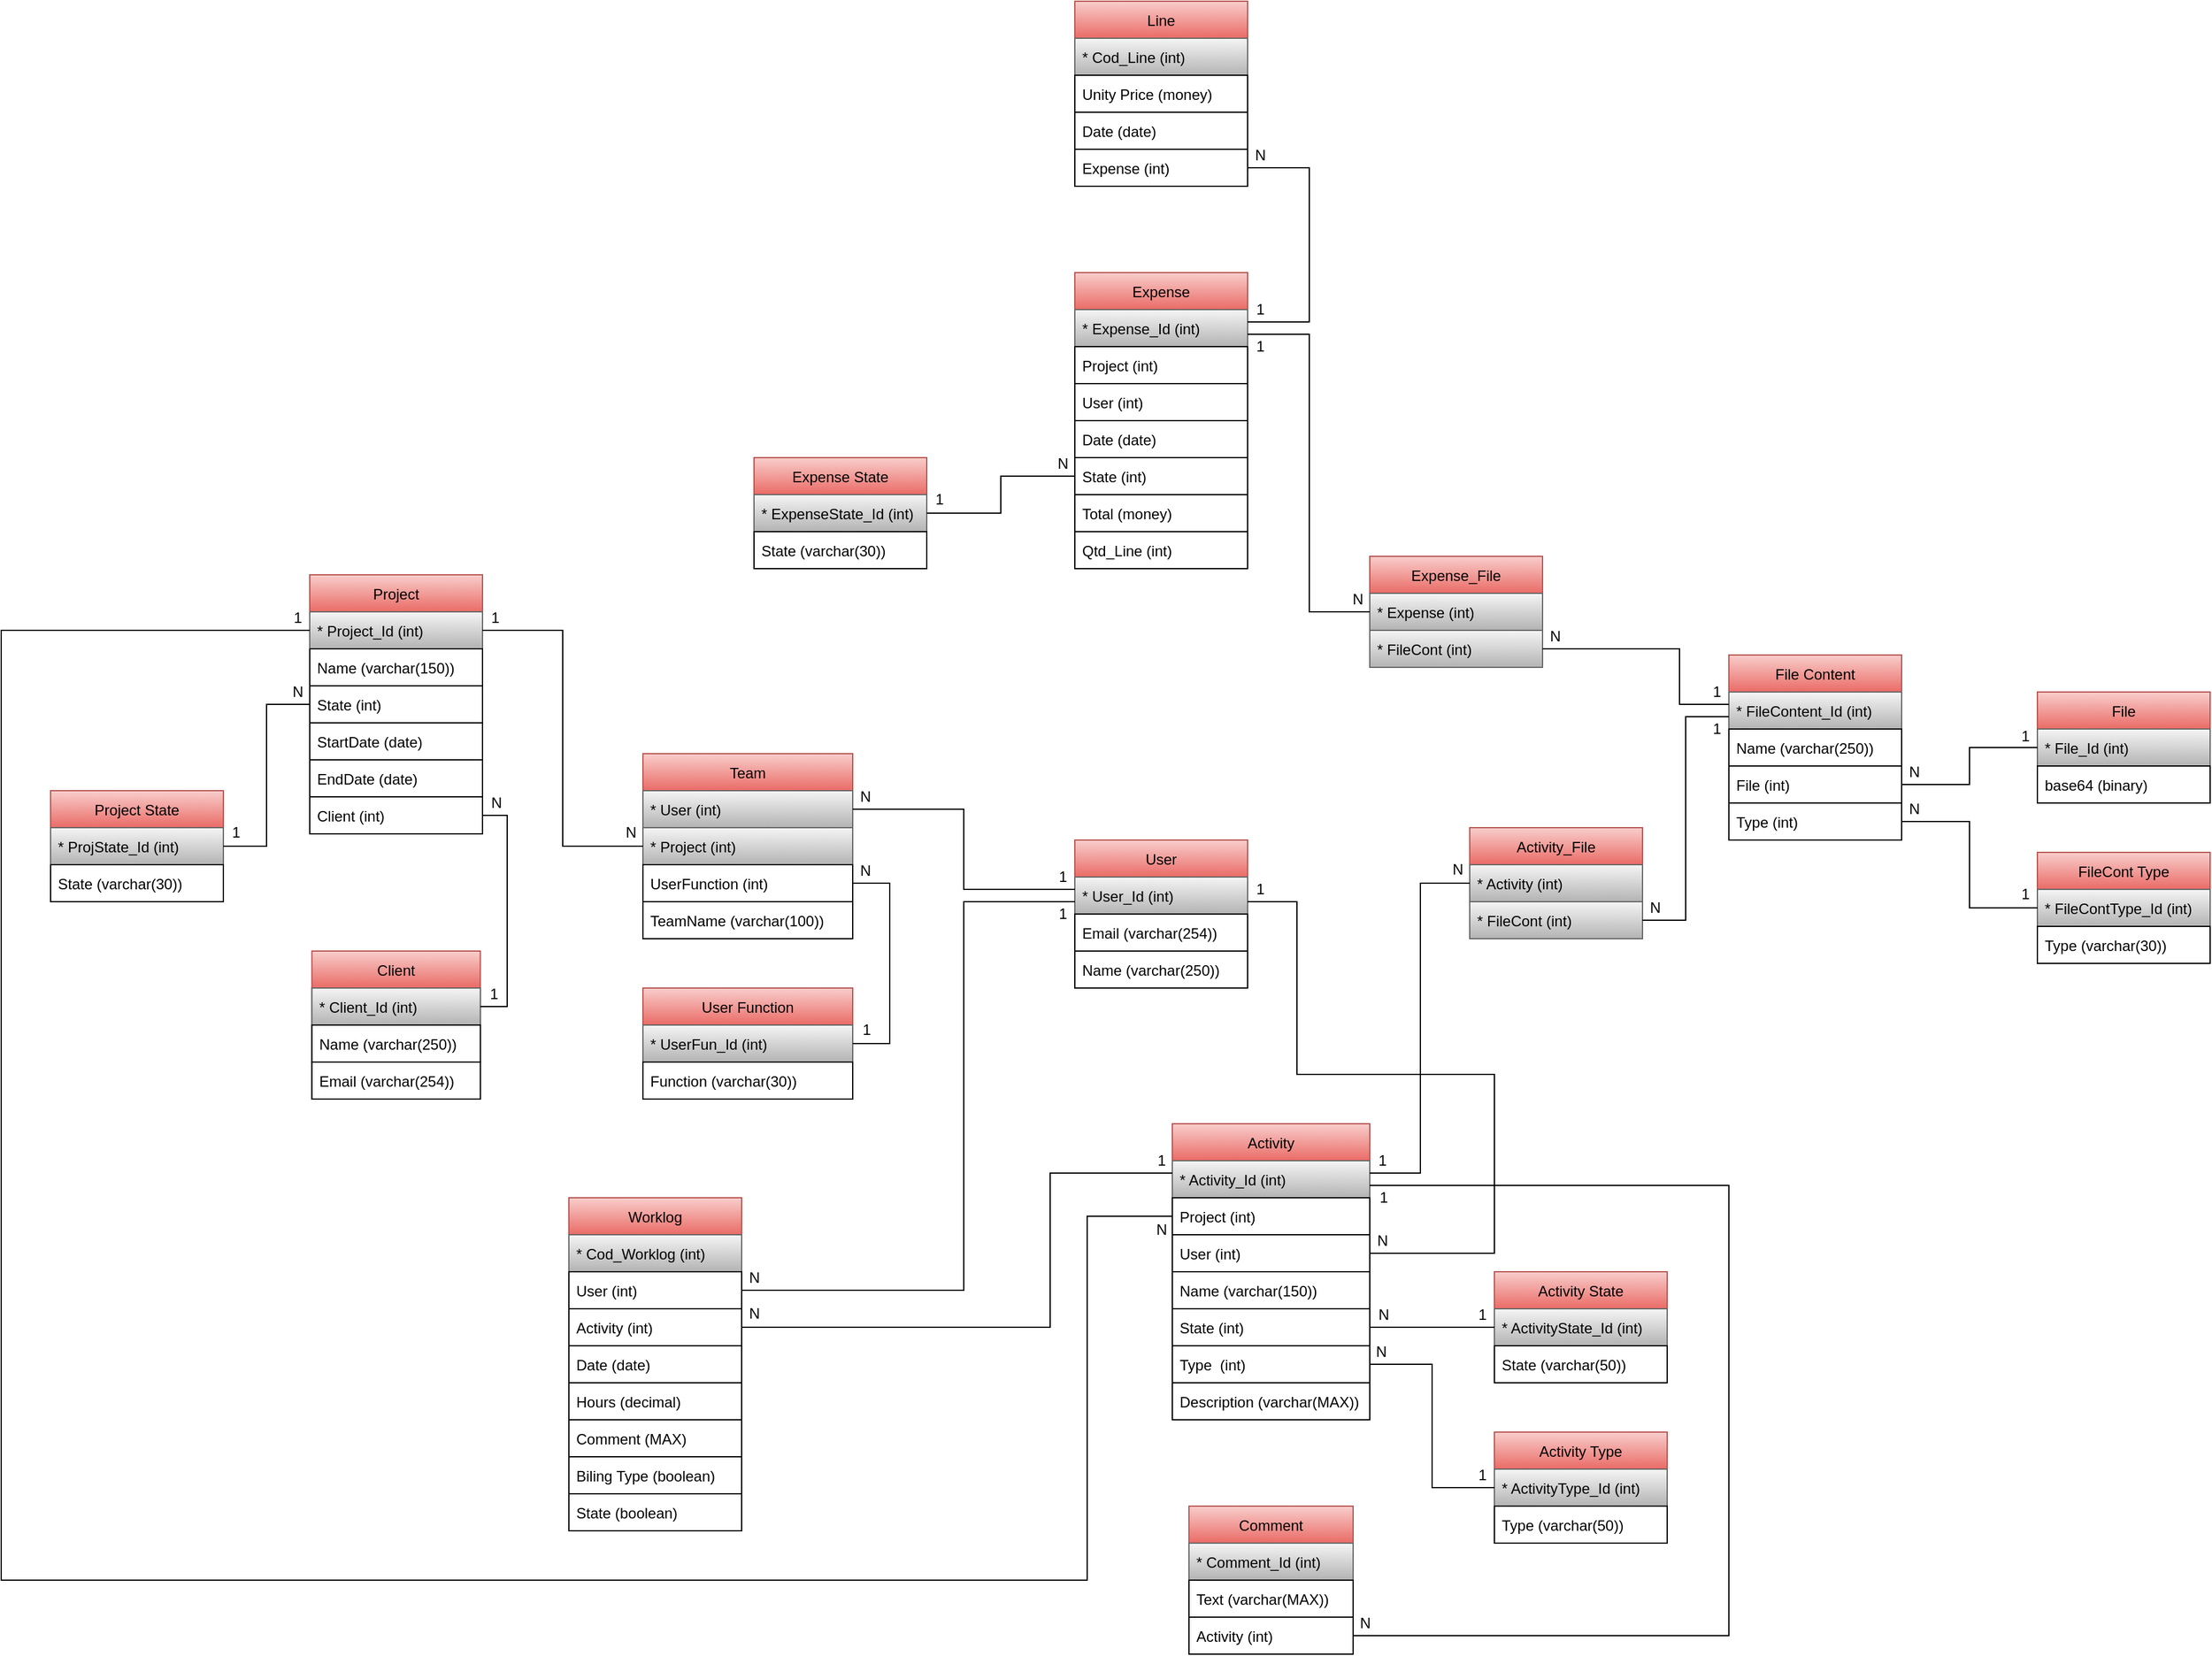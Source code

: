<mxfile version="18.0.2" type="device"><diagram id="UZcqP46rf7-fZykjMy4E" name="Page-1"><mxGraphModel dx="2595" dy="4748" grid="1" gridSize="10" guides="1" tooltips="1" connect="1" arrows="1" fold="1" page="1" pageScale="1" pageWidth="2339" pageHeight="3300" math="0" shadow="0"><root><mxCell id="0"/><mxCell id="1" parent="0"/><mxCell id="N6C_OLNjKereVCRE5H2L-1" value="User" style="swimlane;fontStyle=0;childLayout=stackLayout;horizontal=1;startSize=30;horizontalStack=0;resizeParent=1;resizeParentMax=0;resizeLast=0;collapsible=1;marginBottom=0;fillColor=#f8cecc;strokeColor=#b85450;gradientColor=#ea6b66;" parent="1" vertex="1"><mxGeometry x="1010" y="-1820" width="140" height="120" as="geometry"/></mxCell><mxCell id="gzLGlkf0BGgcNgc3cstg-3" value="* User_Id (int)" style="text;strokeColor=#666666;fillColor=#f5f5f5;align=left;verticalAlign=middle;spacingLeft=4;spacingRight=4;overflow=hidden;points=[[0,0.5],[1,0.5]];portConstraint=eastwest;rotatable=0;gradientColor=#b3b3b3;" parent="N6C_OLNjKereVCRE5H2L-1" vertex="1"><mxGeometry y="30" width="140" height="30" as="geometry"/></mxCell><mxCell id="N6C_OLNjKereVCRE5H2L-2" value="Email (varchar(254))" style="text;align=left;verticalAlign=middle;spacingLeft=4;spacingRight=4;overflow=hidden;points=[[0,0.5],[1,0.5]];portConstraint=eastwest;rotatable=0;fillColor=default;gradientColor=none;strokeColor=default;" parent="N6C_OLNjKereVCRE5H2L-1" vertex="1"><mxGeometry y="60" width="140" height="30" as="geometry"/></mxCell><mxCell id="N6C_OLNjKereVCRE5H2L-3" value="Name (varchar(250))" style="text;strokeColor=default;fillColor=default;align=left;verticalAlign=middle;spacingLeft=4;spacingRight=4;overflow=hidden;points=[[0,0.5],[1,0.5]];portConstraint=eastwest;rotatable=0;" parent="N6C_OLNjKereVCRE5H2L-1" vertex="1"><mxGeometry y="90" width="140" height="30" as="geometry"/></mxCell><mxCell id="N6C_OLNjKereVCRE5H2L-5" value="Team" style="swimlane;fontStyle=0;childLayout=stackLayout;horizontal=1;startSize=30;horizontalStack=0;resizeParent=1;resizeParentMax=0;resizeLast=0;collapsible=1;marginBottom=0;fillColor=#f8cecc;strokeColor=#b85450;gradientColor=#ea6b66;" parent="1" vertex="1"><mxGeometry x="660" y="-1890" width="170" height="150" as="geometry"><mxRectangle x="260" y="20" width="60" height="30" as="alternateBounds"/></mxGeometry></mxCell><mxCell id="N6C_OLNjKereVCRE5H2L-6" value="* User (int)" style="text;strokeColor=#666666;fillColor=#f5f5f5;align=left;verticalAlign=middle;spacingLeft=4;spacingRight=4;overflow=hidden;points=[[0,0.5],[1,0.5]];portConstraint=eastwest;rotatable=0;gradientColor=#b3b3b3;" parent="N6C_OLNjKereVCRE5H2L-5" vertex="1"><mxGeometry y="30" width="170" height="30" as="geometry"/></mxCell><mxCell id="N6C_OLNjKereVCRE5H2L-7" value="* Project (int)" style="text;strokeColor=#666666;fillColor=#f5f5f5;align=left;verticalAlign=middle;spacingLeft=4;spacingRight=4;overflow=hidden;points=[[0,0.5],[1,0.5]];portConstraint=eastwest;rotatable=0;gradientColor=#b3b3b3;" parent="N6C_OLNjKereVCRE5H2L-5" vertex="1"><mxGeometry y="60" width="170" height="30" as="geometry"/></mxCell><mxCell id="N6C_OLNjKereVCRE5H2L-8" value="UserFunction (int)" style="text;strokeColor=default;fillColor=default;align=left;verticalAlign=middle;spacingLeft=4;spacingRight=4;overflow=hidden;points=[[0,0.5],[1,0.5]];portConstraint=eastwest;rotatable=0;" parent="N6C_OLNjKereVCRE5H2L-5" vertex="1"><mxGeometry y="90" width="170" height="30" as="geometry"/></mxCell><mxCell id="N6C_OLNjKereVCRE5H2L-9" value="TeamName (varchar(100))" style="text;strokeColor=default;fillColor=default;align=left;verticalAlign=middle;spacingLeft=4;spacingRight=4;overflow=hidden;points=[[0,0.5],[1,0.5]];portConstraint=eastwest;rotatable=0;" parent="N6C_OLNjKereVCRE5H2L-5" vertex="1"><mxGeometry y="120" width="170" height="30" as="geometry"/></mxCell><mxCell id="N6C_OLNjKereVCRE5H2L-10" value="Project" style="swimlane;fontStyle=0;childLayout=stackLayout;horizontal=1;startSize=30;horizontalStack=0;resizeParent=1;resizeParentMax=0;resizeLast=0;collapsible=1;marginBottom=0;fillColor=#f8cecc;strokeColor=#b85450;gradientColor=#ea6b66;" parent="1" vertex="1"><mxGeometry x="390" y="-2035" width="140" height="210" as="geometry"/></mxCell><mxCell id="gzLGlkf0BGgcNgc3cstg-2" value="* Project_Id (int)" style="text;strokeColor=#666666;fillColor=#f5f5f5;align=left;verticalAlign=middle;spacingLeft=4;spacingRight=4;overflow=hidden;points=[[0,0.5],[1,0.5]];portConstraint=eastwest;rotatable=0;gradientColor=#b3b3b3;" parent="N6C_OLNjKereVCRE5H2L-10" vertex="1"><mxGeometry y="30" width="140" height="30" as="geometry"/></mxCell><mxCell id="N6C_OLNjKereVCRE5H2L-11" value="Name (varchar(150))" style="text;align=left;verticalAlign=middle;spacingLeft=4;spacingRight=4;overflow=hidden;points=[[0,0.5],[1,0.5]];portConstraint=eastwest;rotatable=0;fillColor=default;strokeColor=default;" parent="N6C_OLNjKereVCRE5H2L-10" vertex="1"><mxGeometry y="60" width="140" height="30" as="geometry"/></mxCell><mxCell id="N6C_OLNjKereVCRE5H2L-12" value="State (int)" style="text;strokeColor=default;fillColor=default;align=left;verticalAlign=middle;spacingLeft=4;spacingRight=4;overflow=hidden;points=[[0,0.5],[1,0.5]];portConstraint=eastwest;rotatable=0;" parent="N6C_OLNjKereVCRE5H2L-10" vertex="1"><mxGeometry y="90" width="140" height="30" as="geometry"/></mxCell><mxCell id="N6C_OLNjKereVCRE5H2L-13" value="StartDate (date)" style="text;strokeColor=default;fillColor=default;align=left;verticalAlign=middle;spacingLeft=4;spacingRight=4;overflow=hidden;points=[[0,0.5],[1,0.5]];portConstraint=eastwest;rotatable=0;" parent="N6C_OLNjKereVCRE5H2L-10" vertex="1"><mxGeometry y="120" width="140" height="30" as="geometry"/></mxCell><mxCell id="N6C_OLNjKereVCRE5H2L-14" value="EndDate (date)" style="text;strokeColor=default;fillColor=default;align=left;verticalAlign=middle;spacingLeft=4;spacingRight=4;overflow=hidden;points=[[0,0.5],[1,0.5]];portConstraint=eastwest;rotatable=0;" parent="N6C_OLNjKereVCRE5H2L-10" vertex="1"><mxGeometry y="150" width="140" height="30" as="geometry"/></mxCell><mxCell id="gzLGlkf0BGgcNgc3cstg-12" value="Client (int)" style="text;strokeColor=default;fillColor=default;align=left;verticalAlign=middle;spacingLeft=4;spacingRight=4;overflow=hidden;points=[[0,0.5],[1,0.5]];portConstraint=eastwest;rotatable=0;" parent="N6C_OLNjKereVCRE5H2L-10" vertex="1"><mxGeometry y="180" width="140" height="30" as="geometry"/></mxCell><mxCell id="gzLGlkf0BGgcNgc3cstg-8" value="Client" style="swimlane;fontStyle=0;childLayout=stackLayout;horizontal=1;startSize=30;horizontalStack=0;resizeParent=1;resizeParentMax=0;resizeLast=0;collapsible=1;marginBottom=0;strokeColor=#b85450;fillColor=#f8cecc;gradientColor=#ea6b66;" parent="1" vertex="1"><mxGeometry x="391.75" y="-1730" width="136.5" height="120" as="geometry"/></mxCell><mxCell id="gzLGlkf0BGgcNgc3cstg-9" value="* Client_Id (int)" style="text;strokeColor=#666666;fillColor=#f5f5f5;align=left;verticalAlign=middle;spacingLeft=4;spacingRight=4;overflow=hidden;points=[[0,0.5],[1,0.5]];portConstraint=eastwest;rotatable=0;gradientColor=#b3b3b3;" parent="gzLGlkf0BGgcNgc3cstg-8" vertex="1"><mxGeometry y="30" width="136.5" height="30" as="geometry"/></mxCell><mxCell id="gzLGlkf0BGgcNgc3cstg-10" value="Name (varchar(250))" style="text;strokeColor=default;fillColor=default;align=left;verticalAlign=middle;spacingLeft=4;spacingRight=4;overflow=hidden;points=[[0,0.5],[1,0.5]];portConstraint=eastwest;rotatable=0;gradientColor=none;" parent="gzLGlkf0BGgcNgc3cstg-8" vertex="1"><mxGeometry y="60" width="136.5" height="30" as="geometry"/></mxCell><mxCell id="gzLGlkf0BGgcNgc3cstg-11" value="Email (varchar(254))" style="text;strokeColor=default;fillColor=default;align=left;verticalAlign=middle;spacingLeft=4;spacingRight=4;overflow=hidden;points=[[0,0.5],[1,0.5]];portConstraint=eastwest;rotatable=0;gradientColor=none;" parent="gzLGlkf0BGgcNgc3cstg-8" vertex="1"><mxGeometry y="90" width="136.5" height="30" as="geometry"/></mxCell><mxCell id="gzLGlkf0BGgcNgc3cstg-13" value="User Function" style="swimlane;fontStyle=0;childLayout=stackLayout;horizontal=1;startSize=30;horizontalStack=0;resizeParent=1;resizeParentMax=0;resizeLast=0;collapsible=1;marginBottom=0;strokeColor=#b85450;fillColor=#f8cecc;gradientColor=#ea6b66;" parent="1" vertex="1"><mxGeometry x="660" y="-1700" width="170" height="90" as="geometry"/></mxCell><mxCell id="gzLGlkf0BGgcNgc3cstg-14" value="* UserFun_Id (int)" style="text;strokeColor=#666666;fillColor=#f5f5f5;align=left;verticalAlign=middle;spacingLeft=4;spacingRight=4;overflow=hidden;points=[[0,0.5],[1,0.5]];portConstraint=eastwest;rotatable=0;gradientColor=#b3b3b3;" parent="gzLGlkf0BGgcNgc3cstg-13" vertex="1"><mxGeometry y="30" width="170" height="30" as="geometry"/></mxCell><mxCell id="gzLGlkf0BGgcNgc3cstg-15" value="Function (varchar(30))" style="text;strokeColor=default;fillColor=default;align=left;verticalAlign=middle;spacingLeft=4;spacingRight=4;overflow=hidden;points=[[0,0.5],[1,0.5]];portConstraint=eastwest;rotatable=0;" parent="gzLGlkf0BGgcNgc3cstg-13" vertex="1"><mxGeometry y="60" width="170" height="30" as="geometry"/></mxCell><mxCell id="gzLGlkf0BGgcNgc3cstg-21" value="Project State" style="swimlane;fontStyle=0;childLayout=stackLayout;horizontal=1;startSize=30;horizontalStack=0;resizeParent=1;resizeParentMax=0;resizeLast=0;collapsible=1;marginBottom=0;strokeColor=#b85450;fillColor=#f8cecc;gradientColor=#ea6b66;" parent="1" vertex="1"><mxGeometry x="180" y="-1860" width="140" height="90" as="geometry"/></mxCell><mxCell id="gzLGlkf0BGgcNgc3cstg-22" value="* ProjState_Id (int)" style="text;strokeColor=#666666;fillColor=#f5f5f5;align=left;verticalAlign=middle;spacingLeft=4;spacingRight=4;overflow=hidden;points=[[0,0.5],[1,0.5]];portConstraint=eastwest;rotatable=0;gradientColor=#b3b3b3;" parent="gzLGlkf0BGgcNgc3cstg-21" vertex="1"><mxGeometry y="30" width="140" height="30" as="geometry"/></mxCell><mxCell id="gzLGlkf0BGgcNgc3cstg-23" value="State (varchar(30))" style="text;strokeColor=default;fillColor=default;align=left;verticalAlign=middle;spacingLeft=4;spacingRight=4;overflow=hidden;points=[[0,0.5],[1,0.5]];portConstraint=eastwest;rotatable=0;" parent="gzLGlkf0BGgcNgc3cstg-21" vertex="1"><mxGeometry y="60" width="140" height="30" as="geometry"/></mxCell><mxCell id="gzLGlkf0BGgcNgc3cstg-46" value="Activity_File" style="swimlane;fontStyle=0;childLayout=stackLayout;horizontal=1;startSize=30;horizontalStack=0;resizeParent=1;resizeParentMax=0;resizeLast=0;collapsible=1;marginBottom=0;strokeColor=#b85450;fillColor=#f8cecc;gradientColor=#ea6b66;" parent="1" vertex="1"><mxGeometry x="1330" y="-1830" width="140" height="90" as="geometry"/></mxCell><mxCell id="gzLGlkf0BGgcNgc3cstg-47" value="* Activity (int)" style="text;strokeColor=#666666;fillColor=#f5f5f5;align=left;verticalAlign=middle;spacingLeft=4;spacingRight=4;overflow=hidden;points=[[0,0.5],[1,0.5]];portConstraint=eastwest;rotatable=0;gradientColor=#b3b3b3;" parent="gzLGlkf0BGgcNgc3cstg-46" vertex="1"><mxGeometry y="30" width="140" height="30" as="geometry"/></mxCell><mxCell id="gzLGlkf0BGgcNgc3cstg-48" value="* FileCont (int)" style="text;strokeColor=#666666;fillColor=#f5f5f5;align=left;verticalAlign=middle;spacingLeft=4;spacingRight=4;overflow=hidden;points=[[0,0.5],[1,0.5]];portConstraint=eastwest;rotatable=0;gradientColor=#b3b3b3;" parent="gzLGlkf0BGgcNgc3cstg-46" vertex="1"><mxGeometry y="60" width="140" height="30" as="geometry"/></mxCell><mxCell id="gzLGlkf0BGgcNgc3cstg-50" value="File Content" style="swimlane;fontStyle=0;childLayout=stackLayout;horizontal=1;startSize=30;horizontalStack=0;resizeParent=1;resizeParentMax=0;resizeLast=0;collapsible=1;marginBottom=0;strokeColor=#b85450;fillColor=#f8cecc;gradientColor=#ea6b66;" parent="1" vertex="1"><mxGeometry x="1540" y="-1970" width="140" height="150" as="geometry"/></mxCell><mxCell id="gzLGlkf0BGgcNgc3cstg-54" value="* FileContent_Id (int)" style="text;strokeColor=#666666;fillColor=#f5f5f5;align=left;verticalAlign=middle;spacingLeft=4;spacingRight=4;overflow=hidden;points=[[0,0.5],[1,0.5]];portConstraint=eastwest;rotatable=0;gradientColor=#b3b3b3;" parent="gzLGlkf0BGgcNgc3cstg-50" vertex="1"><mxGeometry y="30" width="140" height="30" as="geometry"/></mxCell><mxCell id="gzLGlkf0BGgcNgc3cstg-51" value="Name (varchar(250))" style="text;strokeColor=default;fillColor=default;align=left;verticalAlign=middle;spacingLeft=4;spacingRight=4;overflow=hidden;points=[[0,0.5],[1,0.5]];portConstraint=eastwest;rotatable=0;" parent="gzLGlkf0BGgcNgc3cstg-50" vertex="1"><mxGeometry y="60" width="140" height="30" as="geometry"/></mxCell><mxCell id="gzLGlkf0BGgcNgc3cstg-59" value="File (int)" style="text;strokeColor=default;fillColor=default;align=left;verticalAlign=middle;spacingLeft=4;spacingRight=4;overflow=hidden;points=[[0,0.5],[1,0.5]];portConstraint=eastwest;rotatable=0;" parent="gzLGlkf0BGgcNgc3cstg-50" vertex="1"><mxGeometry y="90" width="140" height="30" as="geometry"/></mxCell><mxCell id="gzLGlkf0BGgcNgc3cstg-52" value="Type (int)" style="text;strokeColor=default;fillColor=default;align=left;verticalAlign=middle;spacingLeft=4;spacingRight=4;overflow=hidden;points=[[0,0.5],[1,0.5]];portConstraint=eastwest;rotatable=0;" parent="gzLGlkf0BGgcNgc3cstg-50" vertex="1"><mxGeometry y="120" width="140" height="30" as="geometry"/></mxCell><mxCell id="gzLGlkf0BGgcNgc3cstg-55" value="File" style="swimlane;fontStyle=0;childLayout=stackLayout;horizontal=1;startSize=30;horizontalStack=0;resizeParent=1;resizeParentMax=0;resizeLast=0;collapsible=1;marginBottom=0;strokeColor=#b85450;fillColor=#f8cecc;gradientColor=#ea6b66;" parent="1" vertex="1"><mxGeometry x="1790" y="-1940" width="140" height="90" as="geometry"/></mxCell><mxCell id="gzLGlkf0BGgcNgc3cstg-56" value="* File_Id (int)" style="text;strokeColor=#666666;fillColor=#f5f5f5;align=left;verticalAlign=middle;spacingLeft=4;spacingRight=4;overflow=hidden;points=[[0,0.5],[1,0.5]];portConstraint=eastwest;rotatable=0;gradientColor=#b3b3b3;" parent="gzLGlkf0BGgcNgc3cstg-55" vertex="1"><mxGeometry y="30" width="140" height="30" as="geometry"/></mxCell><mxCell id="gzLGlkf0BGgcNgc3cstg-57" value="base64 (binary)" style="text;strokeColor=default;fillColor=default;align=left;verticalAlign=middle;spacingLeft=4;spacingRight=4;overflow=hidden;points=[[0,0.5],[1,0.5]];portConstraint=eastwest;rotatable=0;" parent="gzLGlkf0BGgcNgc3cstg-55" vertex="1"><mxGeometry y="60" width="140" height="30" as="geometry"/></mxCell><mxCell id="gzLGlkf0BGgcNgc3cstg-63" value="Expense" style="swimlane;fontStyle=0;childLayout=stackLayout;horizontal=1;startSize=30;horizontalStack=0;resizeParent=1;resizeParentMax=0;resizeLast=0;collapsible=1;marginBottom=0;strokeColor=#b85450;fillColor=#f8cecc;gradientColor=#ea6b66;" parent="1" vertex="1"><mxGeometry x="1010" y="-2280" width="140" height="240" as="geometry"/></mxCell><mxCell id="gzLGlkf0BGgcNgc3cstg-64" value="* Expense_Id (int)" style="text;strokeColor=#666666;fillColor=#f5f5f5;align=left;verticalAlign=middle;spacingLeft=4;spacingRight=4;overflow=hidden;points=[[0,0.5],[1,0.5]];portConstraint=eastwest;rotatable=0;gradientColor=#b3b3b3;" parent="gzLGlkf0BGgcNgc3cstg-63" vertex="1"><mxGeometry y="30" width="140" height="30" as="geometry"/></mxCell><mxCell id="gzLGlkf0BGgcNgc3cstg-65" value="Project (int)" style="text;strokeColor=default;fillColor=default;align=left;verticalAlign=middle;spacingLeft=4;spacingRight=4;overflow=hidden;points=[[0,0.5],[1,0.5]];portConstraint=eastwest;rotatable=0;" parent="gzLGlkf0BGgcNgc3cstg-63" vertex="1"><mxGeometry y="60" width="140" height="30" as="geometry"/></mxCell><mxCell id="gzLGlkf0BGgcNgc3cstg-77" value="User (int)" style="text;strokeColor=default;fillColor=default;align=left;verticalAlign=middle;spacingLeft=4;spacingRight=4;overflow=hidden;points=[[0,0.5],[1,0.5]];portConstraint=eastwest;rotatable=0;" parent="gzLGlkf0BGgcNgc3cstg-63" vertex="1"><mxGeometry y="90" width="140" height="30" as="geometry"/></mxCell><mxCell id="gzLGlkf0BGgcNgc3cstg-66" value="Date (date)" style="text;strokeColor=default;fillColor=default;align=left;verticalAlign=middle;spacingLeft=4;spacingRight=4;overflow=hidden;points=[[0,0.5],[1,0.5]];portConstraint=eastwest;rotatable=0;" parent="gzLGlkf0BGgcNgc3cstg-63" vertex="1"><mxGeometry y="120" width="140" height="30" as="geometry"/></mxCell><mxCell id="gzLGlkf0BGgcNgc3cstg-78" value="State (int)" style="text;strokeColor=default;fillColor=default;align=left;verticalAlign=middle;spacingLeft=4;spacingRight=4;overflow=hidden;points=[[0,0.5],[1,0.5]];portConstraint=eastwest;rotatable=0;" parent="gzLGlkf0BGgcNgc3cstg-63" vertex="1"><mxGeometry y="150" width="140" height="30" as="geometry"/></mxCell><mxCell id="gzLGlkf0BGgcNgc3cstg-92" value="Total (money)" style="text;strokeColor=default;fillColor=default;align=left;verticalAlign=middle;spacingLeft=4;spacingRight=4;overflow=hidden;points=[[0,0.5],[1,0.5]];portConstraint=eastwest;rotatable=0;" parent="gzLGlkf0BGgcNgc3cstg-63" vertex="1"><mxGeometry y="180" width="140" height="30" as="geometry"/></mxCell><mxCell id="gzLGlkf0BGgcNgc3cstg-94" value="Qtd_Line (int)" style="text;strokeColor=default;fillColor=default;align=left;verticalAlign=middle;spacingLeft=4;spacingRight=4;overflow=hidden;points=[[0,0.5],[1,0.5]];portConstraint=eastwest;rotatable=0;" parent="gzLGlkf0BGgcNgc3cstg-63" vertex="1"><mxGeometry y="210" width="140" height="30" as="geometry"/></mxCell><mxCell id="gzLGlkf0BGgcNgc3cstg-67" value="Expense_File" style="swimlane;fontStyle=0;childLayout=stackLayout;horizontal=1;startSize=30;horizontalStack=0;resizeParent=1;resizeParentMax=0;resizeLast=0;collapsible=1;marginBottom=0;strokeColor=#b85450;fillColor=#f8cecc;gradientColor=#ea6b66;" parent="1" vertex="1"><mxGeometry x="1249" y="-2050" width="140" height="90" as="geometry"/></mxCell><mxCell id="gzLGlkf0BGgcNgc3cstg-68" value="* Expense (int)" style="text;strokeColor=#666666;fillColor=#f5f5f5;align=left;verticalAlign=middle;spacingLeft=4;spacingRight=4;overflow=hidden;points=[[0,0.5],[1,0.5]];portConstraint=eastwest;rotatable=0;gradientColor=#b3b3b3;" parent="gzLGlkf0BGgcNgc3cstg-67" vertex="1"><mxGeometry y="30" width="140" height="30" as="geometry"/></mxCell><mxCell id="gzLGlkf0BGgcNgc3cstg-69" value="* FileCont (int)" style="text;strokeColor=#666666;fillColor=#f5f5f5;align=left;verticalAlign=middle;spacingLeft=4;spacingRight=4;overflow=hidden;points=[[0,0.5],[1,0.5]];portConstraint=eastwest;rotatable=0;gradientColor=#b3b3b3;" parent="gzLGlkf0BGgcNgc3cstg-67" vertex="1"><mxGeometry y="60" width="140" height="30" as="geometry"/></mxCell><mxCell id="gzLGlkf0BGgcNgc3cstg-71" value="FileCont Type" style="swimlane;fontStyle=0;childLayout=stackLayout;horizontal=1;startSize=30;horizontalStack=0;resizeParent=1;resizeParentMax=0;resizeLast=0;collapsible=1;marginBottom=0;strokeColor=#b85450;fillColor=#f8cecc;gradientColor=#ea6b66;" parent="1" vertex="1"><mxGeometry x="1790" y="-1810" width="140" height="90" as="geometry"/></mxCell><mxCell id="gzLGlkf0BGgcNgc3cstg-72" value="* FileContType_Id (int)" style="text;strokeColor=#666666;fillColor=#f5f5f5;align=left;verticalAlign=middle;spacingLeft=4;spacingRight=4;overflow=hidden;points=[[0,0.5],[1,0.5]];portConstraint=eastwest;rotatable=0;gradientColor=#b3b3b3;" parent="gzLGlkf0BGgcNgc3cstg-71" vertex="1"><mxGeometry y="30" width="140" height="30" as="geometry"/></mxCell><mxCell id="gzLGlkf0BGgcNgc3cstg-73" value="Type (varchar(30))" style="text;strokeColor=default;fillColor=default;align=left;verticalAlign=middle;spacingLeft=4;spacingRight=4;overflow=hidden;points=[[0,0.5],[1,0.5]];portConstraint=eastwest;rotatable=0;" parent="gzLGlkf0BGgcNgc3cstg-71" vertex="1"><mxGeometry y="60" width="140" height="30" as="geometry"/></mxCell><mxCell id="gzLGlkf0BGgcNgc3cstg-79" value="Expense State" style="swimlane;fontStyle=0;childLayout=stackLayout;horizontal=1;startSize=30;horizontalStack=0;resizeParent=1;resizeParentMax=0;resizeLast=0;collapsible=1;marginBottom=0;strokeColor=#b85450;fillColor=#f8cecc;gradientColor=#ea6b66;" parent="1" vertex="1"><mxGeometry x="750" y="-2130" width="140" height="90" as="geometry"/></mxCell><mxCell id="gzLGlkf0BGgcNgc3cstg-80" value="* ExpenseState_Id (int)" style="text;strokeColor=#666666;fillColor=#f5f5f5;align=left;verticalAlign=middle;spacingLeft=4;spacingRight=4;overflow=hidden;points=[[0,0.5],[1,0.5]];portConstraint=eastwest;rotatable=0;gradientColor=#b3b3b3;" parent="gzLGlkf0BGgcNgc3cstg-79" vertex="1"><mxGeometry y="30" width="140" height="30" as="geometry"/></mxCell><mxCell id="gzLGlkf0BGgcNgc3cstg-81" value="State (varchar(30))" style="text;strokeColor=default;fillColor=default;align=left;verticalAlign=middle;spacingLeft=4;spacingRight=4;overflow=hidden;points=[[0,0.5],[1,0.5]];portConstraint=eastwest;rotatable=0;" parent="gzLGlkf0BGgcNgc3cstg-79" vertex="1"><mxGeometry y="60" width="140" height="30" as="geometry"/></mxCell><mxCell id="gzLGlkf0BGgcNgc3cstg-85" value="Line" style="swimlane;fontStyle=0;childLayout=stackLayout;horizontal=1;startSize=30;horizontalStack=0;resizeParent=1;resizeParentMax=0;resizeLast=0;collapsible=1;marginBottom=0;strokeColor=#b85450;fillColor=#f8cecc;gradientColor=#ea6b66;" parent="1" vertex="1"><mxGeometry x="1010" y="-2500" width="140" height="150" as="geometry"/></mxCell><mxCell id="gzLGlkf0BGgcNgc3cstg-86" value="* Cod_Line (int)" style="text;strokeColor=#666666;fillColor=#f5f5f5;align=left;verticalAlign=middle;spacingLeft=4;spacingRight=4;overflow=hidden;points=[[0,0.5],[1,0.5]];portConstraint=eastwest;rotatable=0;gradientColor=#b3b3b3;" parent="gzLGlkf0BGgcNgc3cstg-85" vertex="1"><mxGeometry y="30" width="140" height="30" as="geometry"/></mxCell><mxCell id="gzLGlkf0BGgcNgc3cstg-87" value="Unity Price (money)" style="text;align=left;verticalAlign=middle;spacingLeft=4;spacingRight=4;overflow=hidden;points=[[0,0.5],[1,0.5]];portConstraint=eastwest;rotatable=0;strokeColor=default;fillColor=default;" parent="gzLGlkf0BGgcNgc3cstg-85" vertex="1"><mxGeometry y="60" width="140" height="30" as="geometry"/></mxCell><mxCell id="gzLGlkf0BGgcNgc3cstg-88" value="Date (date)" style="text;align=left;verticalAlign=middle;spacingLeft=4;spacingRight=4;overflow=hidden;points=[[0,0.5],[1,0.5]];portConstraint=eastwest;rotatable=0;strokeColor=default;fillColor=default;" parent="gzLGlkf0BGgcNgc3cstg-85" vertex="1"><mxGeometry y="90" width="140" height="30" as="geometry"/></mxCell><mxCell id="gzLGlkf0BGgcNgc3cstg-96" value="Expense (int)" style="text;align=left;verticalAlign=middle;spacingLeft=4;spacingRight=4;overflow=hidden;points=[[0,0.5],[1,0.5]];portConstraint=eastwest;rotatable=0;strokeColor=default;fillColor=default;" parent="gzLGlkf0BGgcNgc3cstg-85" vertex="1"><mxGeometry y="120" width="140" height="30" as="geometry"/></mxCell><mxCell id="U_31m7MZZK4aM4QeYQs5-18" value="Activity" style="swimlane;fontStyle=0;childLayout=stackLayout;horizontal=1;startSize=30;horizontalStack=0;resizeParent=1;resizeParentMax=0;resizeLast=0;collapsible=1;marginBottom=0;fillColor=#f8cecc;strokeColor=#b85450;gradientColor=#ea6b66;" parent="1" vertex="1"><mxGeometry x="1089" y="-1590" width="160" height="240" as="geometry"/></mxCell><mxCell id="U_31m7MZZK4aM4QeYQs5-19" value="* Activity_Id (int)" style="text;align=left;verticalAlign=middle;spacingLeft=4;spacingRight=4;overflow=hidden;points=[[0,0.5],[1,0.5]];portConstraint=eastwest;rotatable=0;fillColor=#f5f5f5;strokeColor=#666666;gradientColor=#b3b3b3;" parent="U_31m7MZZK4aM4QeYQs5-18" vertex="1"><mxGeometry y="30" width="160" height="30" as="geometry"/></mxCell><mxCell id="U_31m7MZZK4aM4QeYQs5-24" value="Project (int)" style="text;strokeColor=default;fillColor=default;align=left;verticalAlign=middle;spacingLeft=4;spacingRight=4;overflow=hidden;points=[[0,0.5],[1,0.5]];portConstraint=eastwest;rotatable=0;" parent="U_31m7MZZK4aM4QeYQs5-18" vertex="1"><mxGeometry y="60" width="160" height="30" as="geometry"/></mxCell><mxCell id="U_31m7MZZK4aM4QeYQs5-25" value="User (int)" style="text;strokeColor=default;fillColor=default;align=left;verticalAlign=middle;spacingLeft=4;spacingRight=4;overflow=hidden;points=[[0,0.5],[1,0.5]];portConstraint=eastwest;rotatable=0;" parent="U_31m7MZZK4aM4QeYQs5-18" vertex="1"><mxGeometry y="90" width="160" height="30" as="geometry"/></mxCell><mxCell id="U_31m7MZZK4aM4QeYQs5-20" value="Name (varchar(150))" style="text;align=left;verticalAlign=middle;spacingLeft=4;spacingRight=4;overflow=hidden;points=[[0,0.5],[1,0.5]];portConstraint=eastwest;rotatable=0;fillColor=default;strokeColor=default;" parent="U_31m7MZZK4aM4QeYQs5-18" vertex="1"><mxGeometry y="120" width="160" height="30" as="geometry"/></mxCell><mxCell id="U_31m7MZZK4aM4QeYQs5-22" value="State (int)" style="text;strokeColor=default;fillColor=default;align=left;verticalAlign=middle;spacingLeft=4;spacingRight=4;overflow=hidden;points=[[0,0.5],[1,0.5]];portConstraint=eastwest;rotatable=0;" parent="U_31m7MZZK4aM4QeYQs5-18" vertex="1"><mxGeometry y="150" width="160" height="30" as="geometry"/></mxCell><mxCell id="U_31m7MZZK4aM4QeYQs5-23" value="Type  (int)" style="text;strokeColor=default;fillColor=default;align=left;verticalAlign=middle;spacingLeft=4;spacingRight=4;overflow=hidden;points=[[0,0.5],[1,0.5]];portConstraint=eastwest;rotatable=0;" parent="U_31m7MZZK4aM4QeYQs5-18" vertex="1"><mxGeometry y="180" width="160" height="30" as="geometry"/></mxCell><mxCell id="U_31m7MZZK4aM4QeYQs5-21" value="Description (varchar(MAX))" style="text;strokeColor=default;fillColor=default;align=left;verticalAlign=middle;spacingLeft=4;spacingRight=4;overflow=hidden;points=[[0,0.5],[1,0.5]];portConstraint=eastwest;rotatable=0;" parent="U_31m7MZZK4aM4QeYQs5-18" vertex="1"><mxGeometry y="210" width="160" height="30" as="geometry"/></mxCell><mxCell id="U_31m7MZZK4aM4QeYQs5-26" value="Worklog" style="swimlane;fontStyle=0;childLayout=stackLayout;horizontal=1;startSize=30;horizontalStack=0;resizeParent=1;resizeParentMax=0;resizeLast=0;collapsible=1;marginBottom=0;fillColor=#f8cecc;strokeColor=#b85450;gradientColor=#ea6b66;swimlaneFillColor=none;" parent="1" vertex="1"><mxGeometry x="600" y="-1530" width="140" height="270" as="geometry"><mxRectangle x="94" y="20" width="80" height="30" as="alternateBounds"/></mxGeometry></mxCell><mxCell id="U_31m7MZZK4aM4QeYQs5-27" value="* Cod_Worklog (int)" style="text;strokeColor=#666666;fillColor=#f5f5f5;align=left;verticalAlign=middle;spacingLeft=4;spacingRight=4;overflow=hidden;points=[[0,0.5],[1,0.5]];portConstraint=eastwest;rotatable=0;gradientColor=#b3b3b3;" parent="U_31m7MZZK4aM4QeYQs5-26" vertex="1"><mxGeometry y="30" width="140" height="30" as="geometry"/></mxCell><mxCell id="U_31m7MZZK4aM4QeYQs5-28" value="User (int)" style="text;align=left;verticalAlign=middle;spacingLeft=4;spacingRight=4;overflow=hidden;points=[[0,0.5],[1,0.5]];portConstraint=eastwest;rotatable=0;fillColor=default;strokeColor=default;" parent="U_31m7MZZK4aM4QeYQs5-26" vertex="1"><mxGeometry y="60" width="140" height="30" as="geometry"/></mxCell><mxCell id="U_31m7MZZK4aM4QeYQs5-29" value="Activity (int)" style="text;align=left;verticalAlign=middle;spacingLeft=4;spacingRight=4;overflow=hidden;points=[[0,0.5],[1,0.5]];portConstraint=eastwest;rotatable=0;fillColor=default;strokeColor=default;" parent="U_31m7MZZK4aM4QeYQs5-26" vertex="1"><mxGeometry y="90" width="140" height="30" as="geometry"/></mxCell><mxCell id="U_31m7MZZK4aM4QeYQs5-30" value="Date (date)" style="text;strokeColor=default;fillColor=default;align=left;verticalAlign=middle;spacingLeft=4;spacingRight=4;overflow=hidden;points=[[0,0.5],[1,0.5]];portConstraint=eastwest;rotatable=0;" parent="U_31m7MZZK4aM4QeYQs5-26" vertex="1"><mxGeometry y="120" width="140" height="30" as="geometry"/></mxCell><mxCell id="U_31m7MZZK4aM4QeYQs5-31" value="Hours (decimal)" style="text;strokeColor=default;fillColor=default;align=left;verticalAlign=middle;spacingLeft=4;spacingRight=4;overflow=hidden;points=[[0,0.5],[1,0.5]];portConstraint=eastwest;rotatable=0;" parent="U_31m7MZZK4aM4QeYQs5-26" vertex="1"><mxGeometry y="150" width="140" height="30" as="geometry"/></mxCell><mxCell id="U_31m7MZZK4aM4QeYQs5-32" value="Comment (MAX)" style="text;strokeColor=default;fillColor=default;align=left;verticalAlign=middle;spacingLeft=4;spacingRight=4;overflow=hidden;points=[[0,0.5],[1,0.5]];portConstraint=eastwest;rotatable=0;" parent="U_31m7MZZK4aM4QeYQs5-26" vertex="1"><mxGeometry y="180" width="140" height="30" as="geometry"/></mxCell><mxCell id="U_31m7MZZK4aM4QeYQs5-33" value="Biling Type (boolean)" style="text;strokeColor=default;fillColor=default;align=left;verticalAlign=middle;spacingLeft=4;spacingRight=4;overflow=hidden;points=[[0,0.5],[1,0.5]];portConstraint=eastwest;rotatable=0;" parent="U_31m7MZZK4aM4QeYQs5-26" vertex="1"><mxGeometry y="210" width="140" height="30" as="geometry"/></mxCell><mxCell id="U_31m7MZZK4aM4QeYQs5-34" value="State (boolean)" style="text;strokeColor=default;fillColor=default;align=left;verticalAlign=middle;spacingLeft=4;spacingRight=4;overflow=hidden;points=[[0,0.5],[1,0.5]];portConstraint=eastwest;rotatable=0;" parent="U_31m7MZZK4aM4QeYQs5-26" vertex="1"><mxGeometry y="240" width="140" height="30" as="geometry"/></mxCell><mxCell id="U_31m7MZZK4aM4QeYQs5-48" value="Comment" style="swimlane;fontStyle=0;childLayout=stackLayout;horizontal=1;startSize=30;horizontalStack=0;resizeParent=1;resizeParentMax=0;resizeLast=0;collapsible=1;marginBottom=0;strokeColor=#b85450;fillColor=#f8cecc;gradientColor=#ea6b66;" parent="1" vertex="1"><mxGeometry x="1102.5" y="-1280" width="133" height="120" as="geometry"/></mxCell><mxCell id="U_31m7MZZK4aM4QeYQs5-49" value="* Comment_Id (int)" style="text;strokeColor=#666666;fillColor=#f5f5f5;align=left;verticalAlign=middle;spacingLeft=4;spacingRight=4;overflow=hidden;points=[[0,0.5],[1,0.5]];portConstraint=eastwest;rotatable=0;gradientColor=#b3b3b3;" parent="U_31m7MZZK4aM4QeYQs5-48" vertex="1"><mxGeometry y="30" width="133" height="30" as="geometry"/></mxCell><mxCell id="U_31m7MZZK4aM4QeYQs5-50" value="Text (varchar(MAX))" style="text;strokeColor=default;fillColor=default;align=left;verticalAlign=middle;spacingLeft=4;spacingRight=4;overflow=hidden;points=[[0,0.5],[1,0.5]];portConstraint=eastwest;rotatable=0;gradientColor=none;" parent="U_31m7MZZK4aM4QeYQs5-48" vertex="1"><mxGeometry y="60" width="133" height="30" as="geometry"/></mxCell><mxCell id="U_31m7MZZK4aM4QeYQs5-51" value="Activity (int)" style="text;strokeColor=default;fillColor=default;align=left;verticalAlign=middle;spacingLeft=4;spacingRight=4;overflow=hidden;points=[[0,0.5],[1,0.5]];portConstraint=eastwest;rotatable=0;gradientColor=none;" parent="U_31m7MZZK4aM4QeYQs5-48" vertex="1"><mxGeometry y="90" width="133" height="30" as="geometry"/></mxCell><mxCell id="T3juQchSKDsVYHP0RLBN-5" value="Activity State" style="swimlane;fontStyle=0;childLayout=stackLayout;horizontal=1;startSize=30;horizontalStack=0;resizeParent=1;resizeParentMax=0;resizeLast=0;collapsible=1;marginBottom=0;fillColor=#f8cecc;gradientColor=#ea6b66;strokeColor=#b85450;" vertex="1" parent="1"><mxGeometry x="1350" y="-1470" width="140" height="90" as="geometry"/></mxCell><mxCell id="T3juQchSKDsVYHP0RLBN-6" value="* ActivityState_Id (int)" style="text;strokeColor=#666666;fillColor=#f5f5f5;align=left;verticalAlign=middle;spacingLeft=4;spacingRight=4;overflow=hidden;points=[[0,0.5],[1,0.5]];portConstraint=eastwest;rotatable=0;gradientColor=#b3b3b3;" vertex="1" parent="T3juQchSKDsVYHP0RLBN-5"><mxGeometry y="30" width="140" height="30" as="geometry"/></mxCell><mxCell id="T3juQchSKDsVYHP0RLBN-7" value="State (varchar(50))" style="text;strokeColor=default;fillColor=default;align=left;verticalAlign=middle;spacingLeft=4;spacingRight=4;overflow=hidden;points=[[0,0.5],[1,0.5]];portConstraint=eastwest;rotatable=0;" vertex="1" parent="T3juQchSKDsVYHP0RLBN-5"><mxGeometry y="60" width="140" height="30" as="geometry"/></mxCell><mxCell id="T3juQchSKDsVYHP0RLBN-9" style="edgeStyle=orthogonalEdgeStyle;rounded=0;orthogonalLoop=1;jettySize=auto;html=1;endArrow=none;endFill=0;" edge="1" parent="1" source="gzLGlkf0BGgcNgc3cstg-22" target="N6C_OLNjKereVCRE5H2L-12"><mxGeometry relative="1" as="geometry"/></mxCell><mxCell id="T3juQchSKDsVYHP0RLBN-10" style="edgeStyle=orthogonalEdgeStyle;rounded=0;orthogonalLoop=1;jettySize=auto;html=1;endArrow=none;endFill=0;" edge="1" parent="1" source="gzLGlkf0BGgcNgc3cstg-9" target="gzLGlkf0BGgcNgc3cstg-12"><mxGeometry relative="1" as="geometry"><Array as="points"><mxPoint x="550" y="-1685"/><mxPoint x="550" y="-1840"/></Array></mxGeometry></mxCell><mxCell id="T3juQchSKDsVYHP0RLBN-12" style="edgeStyle=orthogonalEdgeStyle;rounded=0;orthogonalLoop=1;jettySize=auto;html=1;endArrow=none;endFill=0;" edge="1" parent="1" source="gzLGlkf0BGgcNgc3cstg-14" target="N6C_OLNjKereVCRE5H2L-8"><mxGeometry relative="1" as="geometry"><Array as="points"><mxPoint x="860" y="-1655"/><mxPoint x="860" y="-1785"/></Array></mxGeometry></mxCell><mxCell id="T3juQchSKDsVYHP0RLBN-13" style="edgeStyle=orthogonalEdgeStyle;rounded=0;orthogonalLoop=1;jettySize=auto;html=1;endArrow=none;endFill=0;" edge="1" parent="1" source="gzLGlkf0BGgcNgc3cstg-3" target="N6C_OLNjKereVCRE5H2L-6"><mxGeometry relative="1" as="geometry"><Array as="points"><mxPoint x="920" y="-1780"/><mxPoint x="920" y="-1845"/></Array></mxGeometry></mxCell><mxCell id="T3juQchSKDsVYHP0RLBN-14" style="edgeStyle=orthogonalEdgeStyle;rounded=0;orthogonalLoop=1;jettySize=auto;html=1;endArrow=none;endFill=0;" edge="1" parent="1" source="gzLGlkf0BGgcNgc3cstg-2" target="N6C_OLNjKereVCRE5H2L-7"><mxGeometry relative="1" as="geometry"/></mxCell><mxCell id="T3juQchSKDsVYHP0RLBN-15" style="edgeStyle=orthogonalEdgeStyle;rounded=0;orthogonalLoop=1;jettySize=auto;html=1;endArrow=none;endFill=0;" edge="1" parent="1" source="gzLGlkf0BGgcNgc3cstg-3" target="U_31m7MZZK4aM4QeYQs5-28"><mxGeometry relative="1" as="geometry"><Array as="points"><mxPoint x="920" y="-1770"/><mxPoint x="920" y="-1455"/></Array></mxGeometry></mxCell><mxCell id="T3juQchSKDsVYHP0RLBN-16" style="edgeStyle=orthogonalEdgeStyle;rounded=0;orthogonalLoop=1;jettySize=auto;html=1;endArrow=none;endFill=0;" edge="1" parent="1" source="U_31m7MZZK4aM4QeYQs5-19" target="U_31m7MZZK4aM4QeYQs5-29"><mxGeometry relative="1" as="geometry"><Array as="points"><mxPoint x="990" y="-1550"/><mxPoint x="990" y="-1425"/></Array></mxGeometry></mxCell><mxCell id="T3juQchSKDsVYHP0RLBN-17" style="edgeStyle=orthogonalEdgeStyle;rounded=0;orthogonalLoop=1;jettySize=auto;html=1;endArrow=none;endFill=0;" edge="1" parent="1" source="U_31m7MZZK4aM4QeYQs5-19" target="U_31m7MZZK4aM4QeYQs5-51"><mxGeometry relative="1" as="geometry"><Array as="points"><mxPoint x="1540" y="-1540"/><mxPoint x="1540" y="-1175"/></Array></mxGeometry></mxCell><mxCell id="T3juQchSKDsVYHP0RLBN-18" style="edgeStyle=orthogonalEdgeStyle;rounded=0;orthogonalLoop=1;jettySize=auto;html=1;endArrow=none;endFill=0;" edge="1" parent="1" source="T3juQchSKDsVYHP0RLBN-6" target="U_31m7MZZK4aM4QeYQs5-22"><mxGeometry relative="1" as="geometry"/></mxCell><mxCell id="T3juQchSKDsVYHP0RLBN-19" style="edgeStyle=orthogonalEdgeStyle;rounded=0;orthogonalLoop=1;jettySize=auto;html=1;endArrow=none;endFill=0;entryX=1;entryY=0.5;entryDx=0;entryDy=0;" edge="1" parent="1" source="gzLGlkf0BGgcNgc3cstg-3" target="U_31m7MZZK4aM4QeYQs5-25"><mxGeometry relative="1" as="geometry"><Array as="points"><mxPoint x="1190" y="-1770"/><mxPoint x="1190" y="-1630"/><mxPoint x="1350" y="-1630"/><mxPoint x="1350" y="-1485"/></Array></mxGeometry></mxCell><mxCell id="T3juQchSKDsVYHP0RLBN-20" style="edgeStyle=orthogonalEdgeStyle;rounded=0;orthogonalLoop=1;jettySize=auto;html=1;endArrow=none;endFill=0;" edge="1" parent="1" source="gzLGlkf0BGgcNgc3cstg-2" target="U_31m7MZZK4aM4QeYQs5-24"><mxGeometry relative="1" as="geometry"><Array as="points"><mxPoint x="140" y="-1990"/><mxPoint x="140" y="-1220"/><mxPoint x="1020" y="-1220"/><mxPoint x="1020" y="-1515"/></Array></mxGeometry></mxCell><mxCell id="T3juQchSKDsVYHP0RLBN-21" style="edgeStyle=orthogonalEdgeStyle;rounded=0;orthogonalLoop=1;jettySize=auto;html=1;endArrow=none;endFill=0;" edge="1" parent="1" source="gzLGlkf0BGgcNgc3cstg-80" target="gzLGlkf0BGgcNgc3cstg-78"><mxGeometry relative="1" as="geometry"/></mxCell><mxCell id="T3juQchSKDsVYHP0RLBN-22" style="edgeStyle=orthogonalEdgeStyle;rounded=0;orthogonalLoop=1;jettySize=auto;html=1;endArrow=none;endFill=0;" edge="1" parent="1" source="gzLGlkf0BGgcNgc3cstg-64" target="gzLGlkf0BGgcNgc3cstg-96"><mxGeometry relative="1" as="geometry"><Array as="points"><mxPoint x="1200" y="-2240"/><mxPoint x="1200" y="-2365"/></Array></mxGeometry></mxCell><mxCell id="T3juQchSKDsVYHP0RLBN-23" style="edgeStyle=orthogonalEdgeStyle;rounded=0;orthogonalLoop=1;jettySize=auto;html=1;endArrow=none;endFill=0;" edge="1" parent="1" source="gzLGlkf0BGgcNgc3cstg-56" target="gzLGlkf0BGgcNgc3cstg-59"><mxGeometry relative="1" as="geometry"/></mxCell><mxCell id="T3juQchSKDsVYHP0RLBN-24" style="edgeStyle=orthogonalEdgeStyle;rounded=0;orthogonalLoop=1;jettySize=auto;html=1;endArrow=none;endFill=0;" edge="1" parent="1" source="gzLGlkf0BGgcNgc3cstg-72" target="gzLGlkf0BGgcNgc3cstg-52"><mxGeometry relative="1" as="geometry"/></mxCell><mxCell id="T3juQchSKDsVYHP0RLBN-25" style="edgeStyle=orthogonalEdgeStyle;rounded=0;orthogonalLoop=1;jettySize=auto;html=1;endArrow=none;endFill=0;" edge="1" parent="1" source="gzLGlkf0BGgcNgc3cstg-54" target="gzLGlkf0BGgcNgc3cstg-48"><mxGeometry relative="1" as="geometry"><Array as="points"><mxPoint x="1505" y="-1920"/><mxPoint x="1505" y="-1755"/></Array></mxGeometry></mxCell><mxCell id="T3juQchSKDsVYHP0RLBN-26" style="edgeStyle=orthogonalEdgeStyle;rounded=0;orthogonalLoop=1;jettySize=auto;html=1;endArrow=none;endFill=0;" edge="1" parent="1" source="U_31m7MZZK4aM4QeYQs5-19" target="gzLGlkf0BGgcNgc3cstg-47"><mxGeometry relative="1" as="geometry"><Array as="points"><mxPoint x="1290" y="-1550"/><mxPoint x="1290" y="-1785"/></Array></mxGeometry></mxCell><mxCell id="T3juQchSKDsVYHP0RLBN-27" style="edgeStyle=orthogonalEdgeStyle;rounded=0;orthogonalLoop=1;jettySize=auto;html=1;endArrow=none;endFill=0;" edge="1" parent="1" source="gzLGlkf0BGgcNgc3cstg-54" target="gzLGlkf0BGgcNgc3cstg-69"><mxGeometry relative="1" as="geometry"><Array as="points"><mxPoint x="1500" y="-1930"/><mxPoint x="1500" y="-1975"/></Array></mxGeometry></mxCell><mxCell id="T3juQchSKDsVYHP0RLBN-28" style="edgeStyle=orthogonalEdgeStyle;rounded=0;orthogonalLoop=1;jettySize=auto;html=1;endArrow=none;endFill=0;" edge="1" parent="1" source="gzLGlkf0BGgcNgc3cstg-64" target="gzLGlkf0BGgcNgc3cstg-68"><mxGeometry relative="1" as="geometry"><Array as="points"><mxPoint x="1200" y="-2230"/><mxPoint x="1200" y="-2005"/></Array></mxGeometry></mxCell><mxCell id="T3juQchSKDsVYHP0RLBN-29" value="Activity Type" style="swimlane;fontStyle=0;childLayout=stackLayout;horizontal=1;startSize=30;horizontalStack=0;resizeParent=1;resizeParentMax=0;resizeLast=0;collapsible=1;marginBottom=0;fillColor=#f8cecc;gradientColor=#ea6b66;strokeColor=#b85450;" vertex="1" parent="1"><mxGeometry x="1350" y="-1340" width="140" height="90" as="geometry"/></mxCell><mxCell id="T3juQchSKDsVYHP0RLBN-30" value="* ActivityType_Id (int)" style="text;strokeColor=#666666;fillColor=#f5f5f5;align=left;verticalAlign=middle;spacingLeft=4;spacingRight=4;overflow=hidden;points=[[0,0.5],[1,0.5]];portConstraint=eastwest;rotatable=0;gradientColor=#b3b3b3;" vertex="1" parent="T3juQchSKDsVYHP0RLBN-29"><mxGeometry y="30" width="140" height="30" as="geometry"/></mxCell><mxCell id="T3juQchSKDsVYHP0RLBN-31" value="Type (varchar(50))" style="text;strokeColor=default;fillColor=default;align=left;verticalAlign=middle;spacingLeft=4;spacingRight=4;overflow=hidden;points=[[0,0.5],[1,0.5]];portConstraint=eastwest;rotatable=0;" vertex="1" parent="T3juQchSKDsVYHP0RLBN-29"><mxGeometry y="60" width="140" height="30" as="geometry"/></mxCell><mxCell id="T3juQchSKDsVYHP0RLBN-32" style="edgeStyle=orthogonalEdgeStyle;rounded=0;orthogonalLoop=1;jettySize=auto;html=1;endArrow=none;endFill=0;" edge="1" parent="1" source="T3juQchSKDsVYHP0RLBN-30" target="U_31m7MZZK4aM4QeYQs5-23"><mxGeometry relative="1" as="geometry"/></mxCell><mxCell id="T3juQchSKDsVYHP0RLBN-33" value="1" style="text;html=1;align=center;verticalAlign=middle;resizable=0;points=[];autosize=1;strokeColor=none;fillColor=none;" vertex="1" parent="1"><mxGeometry x="320" y="-1836" width="20" height="20" as="geometry"/></mxCell><mxCell id="T3juQchSKDsVYHP0RLBN-37" value="N" style="text;html=1;align=center;verticalAlign=middle;resizable=0;points=[];autosize=1;strokeColor=none;fillColor=none;" vertex="1" parent="1"><mxGeometry x="370" y="-1950" width="20" height="20" as="geometry"/></mxCell><mxCell id="T3juQchSKDsVYHP0RLBN-38" value="N" style="text;html=1;align=center;verticalAlign=middle;resizable=0;points=[];autosize=1;strokeColor=none;fillColor=none;" vertex="1" parent="1"><mxGeometry x="531" y="-1860" width="20" height="20" as="geometry"/></mxCell><mxCell id="T3juQchSKDsVYHP0RLBN-39" value="1" style="text;html=1;align=center;verticalAlign=middle;resizable=0;points=[];autosize=1;strokeColor=none;fillColor=none;" vertex="1" parent="1"><mxGeometry x="529" y="-1705" width="20" height="20" as="geometry"/></mxCell><mxCell id="T3juQchSKDsVYHP0RLBN-40" value="1" style="text;html=1;align=center;verticalAlign=middle;resizable=0;points=[];autosize=1;strokeColor=none;fillColor=none;" vertex="1" parent="1"><mxGeometry x="831" y="-1676" width="20" height="20" as="geometry"/></mxCell><mxCell id="T3juQchSKDsVYHP0RLBN-41" value="N" style="text;html=1;align=center;verticalAlign=middle;resizable=0;points=[];autosize=1;strokeColor=none;fillColor=none;" vertex="1" parent="1"><mxGeometry x="830" y="-1805" width="20" height="20" as="geometry"/></mxCell><mxCell id="T3juQchSKDsVYHP0RLBN-42" value="1" style="text;html=1;align=center;verticalAlign=middle;resizable=0;points=[];autosize=1;strokeColor=none;fillColor=none;" vertex="1" parent="1"><mxGeometry x="530" y="-2010" width="20" height="20" as="geometry"/></mxCell><mxCell id="T3juQchSKDsVYHP0RLBN-43" value="N" style="text;html=1;align=center;verticalAlign=middle;resizable=0;points=[];autosize=1;strokeColor=none;fillColor=none;" vertex="1" parent="1"><mxGeometry x="640" y="-1836" width="20" height="20" as="geometry"/></mxCell><mxCell id="T3juQchSKDsVYHP0RLBN-44" value="1" style="text;html=1;align=center;verticalAlign=middle;resizable=0;points=[];autosize=1;strokeColor=none;fillColor=none;" vertex="1" parent="1"><mxGeometry x="990" y="-1800" width="20" height="20" as="geometry"/></mxCell><mxCell id="T3juQchSKDsVYHP0RLBN-45" value="N" style="text;html=1;align=center;verticalAlign=middle;resizable=0;points=[];autosize=1;strokeColor=none;fillColor=none;" vertex="1" parent="1"><mxGeometry x="830" y="-1865" width="20" height="20" as="geometry"/></mxCell><mxCell id="T3juQchSKDsVYHP0RLBN-46" value="N" style="text;html=1;align=center;verticalAlign=middle;resizable=0;points=[];autosize=1;strokeColor=none;fillColor=none;" vertex="1" parent="1"><mxGeometry x="740" y="-1475" width="20" height="20" as="geometry"/></mxCell><mxCell id="T3juQchSKDsVYHP0RLBN-47" value="1" style="text;html=1;align=center;verticalAlign=middle;resizable=0;points=[];autosize=1;strokeColor=none;fillColor=none;" vertex="1" parent="1"><mxGeometry x="990" y="-1770" width="20" height="20" as="geometry"/></mxCell><mxCell id="T3juQchSKDsVYHP0RLBN-48" value="N" style="text;html=1;align=center;verticalAlign=middle;resizable=0;points=[];autosize=1;strokeColor=none;fillColor=none;" vertex="1" parent="1"><mxGeometry x="740" y="-1446" width="20" height="20" as="geometry"/></mxCell><mxCell id="T3juQchSKDsVYHP0RLBN-49" value="1" style="text;html=1;align=center;verticalAlign=middle;resizable=0;points=[];autosize=1;strokeColor=none;fillColor=none;" vertex="1" parent="1"><mxGeometry x="1070" y="-1570" width="20" height="20" as="geometry"/></mxCell><mxCell id="T3juQchSKDsVYHP0RLBN-50" value="N" style="text;html=1;align=center;verticalAlign=middle;resizable=0;points=[];autosize=1;strokeColor=none;fillColor=none;" vertex="1" parent="1"><mxGeometry x="1070" y="-1514" width="20" height="20" as="geometry"/></mxCell><mxCell id="T3juQchSKDsVYHP0RLBN-51" value="1" style="text;html=1;align=center;verticalAlign=middle;resizable=0;points=[];autosize=1;strokeColor=none;fillColor=none;" vertex="1" parent="1"><mxGeometry x="370" y="-2010" width="20" height="20" as="geometry"/></mxCell><mxCell id="T3juQchSKDsVYHP0RLBN-52" value="N" style="text;html=1;align=center;verticalAlign=middle;resizable=0;points=[];autosize=1;strokeColor=none;fillColor=none;" vertex="1" parent="1"><mxGeometry x="1235" y="-1195" width="20" height="20" as="geometry"/></mxCell><mxCell id="T3juQchSKDsVYHP0RLBN-53" value="1" style="text;html=1;align=center;verticalAlign=middle;resizable=0;points=[];autosize=1;strokeColor=none;fillColor=none;" vertex="1" parent="1"><mxGeometry x="1250" y="-1540" width="20" height="20" as="geometry"/></mxCell><mxCell id="T3juQchSKDsVYHP0RLBN-54" value="1" style="text;html=1;align=center;verticalAlign=middle;resizable=0;points=[];autosize=1;strokeColor=none;fillColor=none;" vertex="1" parent="1"><mxGeometry x="1330" y="-1315" width="20" height="20" as="geometry"/></mxCell><mxCell id="T3juQchSKDsVYHP0RLBN-55" value="N" style="text;html=1;align=center;verticalAlign=middle;resizable=0;points=[];autosize=1;strokeColor=none;fillColor=none;" vertex="1" parent="1"><mxGeometry x="1248" y="-1415" width="20" height="20" as="geometry"/></mxCell><mxCell id="T3juQchSKDsVYHP0RLBN-56" value="N" style="text;html=1;align=center;verticalAlign=middle;resizable=0;points=[];autosize=1;strokeColor=none;fillColor=none;" vertex="1" parent="1"><mxGeometry x="1250" y="-1445" width="20" height="20" as="geometry"/></mxCell><mxCell id="T3juQchSKDsVYHP0RLBN-57" value="1" style="text;html=1;align=center;verticalAlign=middle;resizable=0;points=[];autosize=1;strokeColor=none;fillColor=none;" vertex="1" parent="1"><mxGeometry x="1330" y="-1445" width="20" height="20" as="geometry"/></mxCell><mxCell id="T3juQchSKDsVYHP0RLBN-58" value="N" style="text;html=1;align=center;verticalAlign=middle;resizable=0;points=[];autosize=1;strokeColor=none;fillColor=none;" vertex="1" parent="1"><mxGeometry x="1249" y="-1505" width="20" height="20" as="geometry"/></mxCell><mxCell id="T3juQchSKDsVYHP0RLBN-59" value="1" style="text;html=1;align=center;verticalAlign=middle;resizable=0;points=[];autosize=1;strokeColor=none;fillColor=none;" vertex="1" parent="1"><mxGeometry x="1150" y="-1790" width="20" height="20" as="geometry"/></mxCell><mxCell id="T3juQchSKDsVYHP0RLBN-60" value="1" style="text;html=1;align=center;verticalAlign=middle;resizable=0;points=[];autosize=1;strokeColor=none;fillColor=none;" vertex="1" parent="1"><mxGeometry x="1249" y="-1570" width="20" height="20" as="geometry"/></mxCell><mxCell id="T3juQchSKDsVYHP0RLBN-61" value="N" style="text;html=1;align=center;verticalAlign=middle;resizable=0;points=[];autosize=1;strokeColor=none;fillColor=none;" vertex="1" parent="1"><mxGeometry x="1310" y="-1806" width="20" height="20" as="geometry"/></mxCell><mxCell id="T3juQchSKDsVYHP0RLBN-62" value="N" style="text;html=1;align=center;verticalAlign=middle;resizable=0;points=[];autosize=1;strokeColor=none;fillColor=none;" vertex="1" parent="1"><mxGeometry x="1470" y="-1775" width="20" height="20" as="geometry"/></mxCell><mxCell id="T3juQchSKDsVYHP0RLBN-63" value="1" style="text;html=1;align=center;verticalAlign=middle;resizable=0;points=[];autosize=1;strokeColor=none;fillColor=none;" vertex="1" parent="1"><mxGeometry x="1520" y="-1920" width="20" height="20" as="geometry"/></mxCell><mxCell id="T3juQchSKDsVYHP0RLBN-64" value="1" style="text;html=1;align=center;verticalAlign=middle;resizable=0;points=[];autosize=1;strokeColor=none;fillColor=none;" vertex="1" parent="1"><mxGeometry x="1520" y="-1950" width="20" height="20" as="geometry"/></mxCell><mxCell id="T3juQchSKDsVYHP0RLBN-65" value="N" style="text;html=1;align=center;verticalAlign=middle;resizable=0;points=[];autosize=1;strokeColor=none;fillColor=none;" vertex="1" parent="1"><mxGeometry x="1389" y="-1995" width="20" height="20" as="geometry"/></mxCell><mxCell id="T3juQchSKDsVYHP0RLBN-66" value="N" style="text;html=1;align=center;verticalAlign=middle;resizable=0;points=[];autosize=1;strokeColor=none;fillColor=none;" vertex="1" parent="1"><mxGeometry x="1229" y="-2025" width="20" height="20" as="geometry"/></mxCell><mxCell id="T3juQchSKDsVYHP0RLBN-67" value="1" style="text;html=1;align=center;verticalAlign=middle;resizable=0;points=[];autosize=1;strokeColor=none;fillColor=none;" vertex="1" parent="1"><mxGeometry x="1150" y="-2230" width="20" height="20" as="geometry"/></mxCell><mxCell id="T3juQchSKDsVYHP0RLBN-68" value="N" style="text;html=1;align=center;verticalAlign=middle;resizable=0;points=[];autosize=1;strokeColor=none;fillColor=none;" vertex="1" parent="1"><mxGeometry x="990" y="-2135" width="20" height="20" as="geometry"/></mxCell><mxCell id="T3juQchSKDsVYHP0RLBN-69" value="1" style="text;html=1;align=center;verticalAlign=middle;resizable=0;points=[];autosize=1;strokeColor=none;fillColor=none;" vertex="1" parent="1"><mxGeometry x="890" y="-2106" width="20" height="20" as="geometry"/></mxCell><mxCell id="T3juQchSKDsVYHP0RLBN-70" value="1" style="text;html=1;align=center;verticalAlign=middle;resizable=0;points=[];autosize=1;strokeColor=none;fillColor=none;" vertex="1" parent="1"><mxGeometry x="1150" y="-2260" width="20" height="20" as="geometry"/></mxCell><mxCell id="T3juQchSKDsVYHP0RLBN-71" value="N" style="text;html=1;align=center;verticalAlign=middle;resizable=0;points=[];autosize=1;strokeColor=none;fillColor=none;" vertex="1" parent="1"><mxGeometry x="1150" y="-2385" width="20" height="20" as="geometry"/></mxCell><mxCell id="T3juQchSKDsVYHP0RLBN-72" value="1" style="text;html=1;align=center;verticalAlign=middle;resizable=0;points=[];autosize=1;strokeColor=none;fillColor=none;" vertex="1" parent="1"><mxGeometry x="1770" y="-1914" width="20" height="20" as="geometry"/></mxCell><mxCell id="T3juQchSKDsVYHP0RLBN-73" value="N" style="text;html=1;align=center;verticalAlign=middle;resizable=0;points=[];autosize=1;strokeColor=none;fillColor=none;" vertex="1" parent="1"><mxGeometry x="1680" y="-1885" width="20" height="20" as="geometry"/></mxCell><mxCell id="T3juQchSKDsVYHP0RLBN-74" value="1" style="text;html=1;align=center;verticalAlign=middle;resizable=0;points=[];autosize=1;strokeColor=none;fillColor=none;" vertex="1" parent="1"><mxGeometry x="1770" y="-1786" width="20" height="20" as="geometry"/></mxCell><mxCell id="T3juQchSKDsVYHP0RLBN-75" value="N" style="text;html=1;align=center;verticalAlign=middle;resizable=0;points=[];autosize=1;strokeColor=none;fillColor=none;" vertex="1" parent="1"><mxGeometry x="1680" y="-1855" width="20" height="20" as="geometry"/></mxCell></root></mxGraphModel></diagram></mxfile>